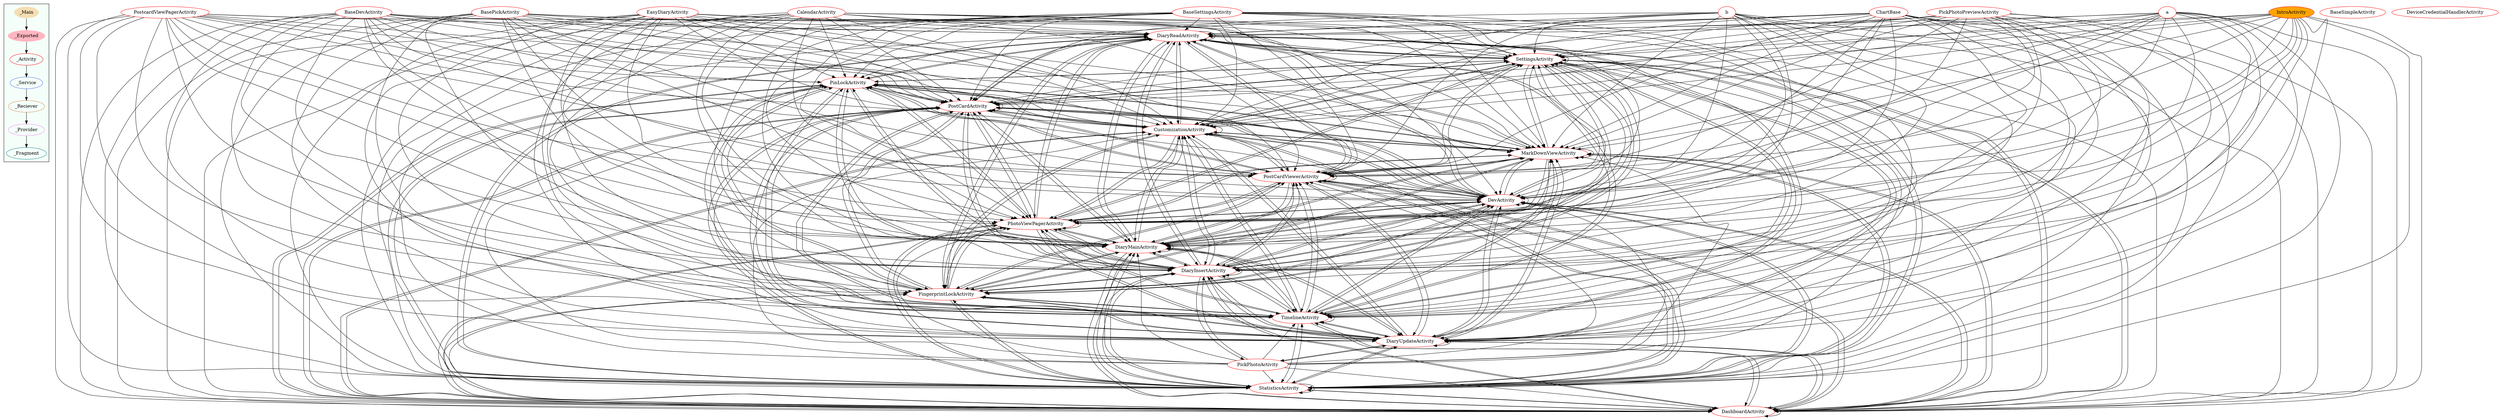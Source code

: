 digraph G {
subgraph cluster_legend{ 
bgcolor=mintcream;
_Activity[color = red];
_Service[color = royalblue];
_Provider[color = violet];
_Reciever[color = peru];
_Fragment[color = teal];
_Main[style=filled, fillcolor=wheat, color = mintcream];
_Exported[style=filled, fillcolor=lightpink, color = mintcream];
_Main -> _Exported -> _Activity -> _Service -> _Reciever -> _Provider -> _Fragment; 
}
DiaryReadActivity[color = red];
SettingsActivity[color = red];
DashboardActivity[color = red];
StatisticsActivity[color = red];
DiaryUpdateActivity[color = red];
TimelineActivity[color = red];
PostcardViewPagerActivity[color = red];
EasyDiaryActivity[color = red];
ChartBase[color = red];
CalendarActivity[color = red];
PickPhotoActivity[color = red];
FingerprintLockActivity[color = red];
DiaryInsertActivity[color = red];
DiaryMainActivity[color = red];
PhotoViewPagerActivity[color = red];
PickPhotoPreviewActivity[color = red];
BaseSimpleActivity[color = red];
DeviceCredentialHandlerActivity[color = red];
DevActivity[color = red];
PostCardViewerActivity[color = red];
IntroActivity[style=filled, fillcolor=orange, color = red];
MarkDownViewActivity[color = red];
b[color = red];
CustomizationActivity[color = red];
a[color = red];
CustomizationActivity[color = red];
BaseDevActivity[color = red];
BaseSettingsActivity[color = red];
PostCardActivity[color = red];
BasePickActivity[color = red];
PinLockActivity[color = red];

 DiaryReadActivity -> TimelineActivity
 DiaryReadActivity -> DiaryInsertActivity
 DiaryReadActivity -> DashboardActivity
 DiaryReadActivity -> SettingsActivity
 DiaryReadActivity -> StatisticsActivity
 DiaryReadActivity -> MarkDownViewActivity
 DiaryReadActivity -> DiaryMainActivity
 DiaryReadActivity -> PhotoViewPagerActivity
 DiaryReadActivity -> PostCardActivity
 DiaryReadActivity -> PinLockActivity
 DiaryReadActivity -> CustomizationActivity
 DiaryReadActivity -> DiaryUpdateActivity
 DiaryReadActivity -> FingerprintLockActivity
 DiaryReadActivity -> DiaryReadActivity
 DiaryReadActivity -> DevActivity
 DiaryReadActivity -> PostCardViewerActivity
 SettingsActivity -> DiaryReadActivity
 SettingsActivity -> SettingsActivity
 SettingsActivity -> DashboardActivity
 SettingsActivity -> PinLockActivity
 SettingsActivity -> PhotoViewPagerActivity
 SettingsActivity -> PostCardViewerActivity
 SettingsActivity -> PostCardActivity
 SettingsActivity -> DiaryMainActivity
 SettingsActivity -> DiaryInsertActivity
 SettingsActivity -> CustomizationActivity
 SettingsActivity -> MarkDownViewActivity
 SettingsActivity -> DevActivity
 SettingsActivity -> DiaryUpdateActivity
 SettingsActivity -> TimelineActivity
 SettingsActivity -> StatisticsActivity
 SettingsActivity -> FingerprintLockActivity
 DashboardActivity -> DiaryUpdateActivity
 DashboardActivity -> PostCardActivity
 DashboardActivity -> FingerprintLockActivity
 DashboardActivity -> SettingsActivity
 DashboardActivity -> DashboardActivity
 DashboardActivity -> StatisticsActivity
 DashboardActivity -> PinLockActivity
 DashboardActivity -> DiaryInsertActivity
 DashboardActivity -> TimelineActivity
 DashboardActivity -> DevActivity
 DashboardActivity -> DiaryMainActivity
 DashboardActivity -> DiaryReadActivity
 DashboardActivity -> PostCardViewerActivity
 DashboardActivity -> PhotoViewPagerActivity
 DashboardActivity -> MarkDownViewActivity
 DashboardActivity -> CustomizationActivity
 StatisticsActivity -> FingerprintLockActivity
 StatisticsActivity -> DevActivity
 StatisticsActivity -> DiaryMainActivity
 StatisticsActivity -> MarkDownViewActivity
 StatisticsActivity -> DiaryInsertActivity
 StatisticsActivity -> TimelineActivity
 StatisticsActivity -> PinLockActivity
 StatisticsActivity -> PhotoViewPagerActivity
 StatisticsActivity -> DashboardActivity
 StatisticsActivity -> StatisticsActivity
 StatisticsActivity -> PostCardActivity
 StatisticsActivity -> DiaryReadActivity
 StatisticsActivity -> SettingsActivity
 StatisticsActivity -> DiaryUpdateActivity
 StatisticsActivity -> CustomizationActivity
 StatisticsActivity -> PostCardViewerActivity
 DiaryUpdateActivity -> StatisticsActivity
 DiaryUpdateActivity -> PostCardActivity
 DiaryUpdateActivity -> PhotoViewPagerActivity
 DiaryUpdateActivity -> PinLockActivity
 DiaryUpdateActivity -> CustomizationActivity
 DiaryUpdateActivity -> PickPhotoActivity
 DiaryUpdateActivity -> MarkDownViewActivity
 DiaryUpdateActivity -> DiaryInsertActivity
 DiaryUpdateActivity -> DevActivity
 DiaryUpdateActivity -> DiaryMainActivity
 DiaryUpdateActivity -> PostCardViewerActivity
 DiaryUpdateActivity -> DashboardActivity
 DiaryUpdateActivity -> FingerprintLockActivity
 DiaryUpdateActivity -> DiaryReadActivity
 DiaryUpdateActivity -> SettingsActivity
 DiaryUpdateActivity -> DiaryUpdateActivity
 DiaryUpdateActivity -> TimelineActivity
 TimelineActivity -> PhotoViewPagerActivity
 TimelineActivity -> PinLockActivity
 TimelineActivity -> SettingsActivity
 TimelineActivity -> TimelineActivity
 TimelineActivity -> DiaryInsertActivity
 TimelineActivity -> DiaryReadActivity
 TimelineActivity -> DiaryMainActivity
 TimelineActivity -> DevActivity
 TimelineActivity -> PostCardViewerActivity
 TimelineActivity -> CustomizationActivity
 TimelineActivity -> DiaryUpdateActivity
 TimelineActivity -> MarkDownViewActivity
 TimelineActivity -> PostCardActivity
 TimelineActivity -> FingerprintLockActivity
 TimelineActivity -> DashboardActivity
 TimelineActivity -> StatisticsActivity
 PostcardViewPagerActivity -> CustomizationActivity
 PostcardViewPagerActivity -> StatisticsActivity
 PostcardViewPagerActivity -> PostCardActivity
 PostcardViewPagerActivity -> DiaryMainActivity
 PostcardViewPagerActivity -> PhotoViewPagerActivity
 PostcardViewPagerActivity -> MarkDownViewActivity
 PostcardViewPagerActivity -> DiaryInsertActivity
 PostcardViewPagerActivity -> PostCardViewerActivity
 PostcardViewPagerActivity -> PinLockActivity
 PostcardViewPagerActivity -> DevActivity
 PostcardViewPagerActivity -> DashboardActivity
 PostcardViewPagerActivity -> FingerprintLockActivity
 PostcardViewPagerActivity -> DiaryReadActivity
 PostcardViewPagerActivity -> SettingsActivity
 PostcardViewPagerActivity -> DiaryUpdateActivity
 PostcardViewPagerActivity -> TimelineActivity
 EasyDiaryActivity -> FingerprintLockActivity
 EasyDiaryActivity -> MarkDownViewActivity
 EasyDiaryActivity -> DevActivity
 EasyDiaryActivity -> PostCardViewerActivity
 EasyDiaryActivity -> CustomizationActivity
 EasyDiaryActivity -> DiaryInsertActivity
 EasyDiaryActivity -> DiaryMainActivity
 EasyDiaryActivity -> DiaryReadActivity
 EasyDiaryActivity -> DashboardActivity
 EasyDiaryActivity -> StatisticsActivity
 EasyDiaryActivity -> PhotoViewPagerActivity
 EasyDiaryActivity -> PostCardActivity
 EasyDiaryActivity -> PinLockActivity
 EasyDiaryActivity -> TimelineActivity
 EasyDiaryActivity -> DiaryUpdateActivity
 EasyDiaryActivity -> SettingsActivity
 ChartBase -> DevActivity
 ChartBase -> DiaryMainActivity
 ChartBase -> PostCardViewerActivity
 ChartBase -> PinLockActivity
 ChartBase -> CustomizationActivity
 ChartBase -> PhotoViewPagerActivity
 ChartBase -> MarkDownViewActivity
 ChartBase -> DiaryInsertActivity
 ChartBase -> StatisticsActivity
 ChartBase -> PostCardActivity
 ChartBase -> DashboardActivity
 ChartBase -> DiaryReadActivity
 ChartBase -> SettingsActivity
 ChartBase -> DiaryUpdateActivity
 ChartBase -> FingerprintLockActivity
 ChartBase -> TimelineActivity
 CalendarActivity -> DiaryMainActivity
 CalendarActivity -> PostCardViewerActivity
 CalendarActivity -> DevActivity
 CalendarActivity -> PinLockActivity
 CalendarActivity -> CustomizationActivity
 CalendarActivity -> PhotoViewPagerActivity
 CalendarActivity -> MarkDownViewActivity
 CalendarActivity -> DiaryInsertActivity
 CalendarActivity -> PostCardActivity
 CalendarActivity -> StatisticsActivity
 CalendarActivity -> DiaryReadActivity
 CalendarActivity -> TimelineActivity
 CalendarActivity -> DashboardActivity
 CalendarActivity -> SettingsActivity
 CalendarActivity -> DiaryUpdateActivity
 CalendarActivity -> FingerprintLockActivity
 PickPhotoActivity -> PhotoViewPagerActivity
 PickPhotoActivity -> DashboardActivity
 PickPhotoActivity -> PostCardActivity
 PickPhotoActivity -> DiaryMainActivity
 PickPhotoActivity -> DiaryInsertActivity
 PickPhotoActivity -> MarkDownViewActivity
 PickPhotoActivity -> CustomizationActivity
 PickPhotoActivity -> StatisticsActivity
 PickPhotoActivity -> DevActivity
 PickPhotoActivity -> PostCardViewerActivity
 PickPhotoActivity -> DiaryReadActivity
 PickPhotoActivity -> SettingsActivity
 PickPhotoActivity -> TimelineActivity
 PickPhotoActivity -> DiaryUpdateActivity
 FingerprintLockActivity -> StatisticsActivity
 FingerprintLockActivity -> PostCardActivity
 FingerprintLockActivity -> DiaryReadActivity
 FingerprintLockActivity -> SettingsActivity
 FingerprintLockActivity -> DiaryUpdateActivity
 FingerprintLockActivity -> PinLockActivity
 FingerprintLockActivity -> PhotoViewPagerActivity
 FingerprintLockActivity -> DashboardActivity
 FingerprintLockActivity -> DevActivity
 FingerprintLockActivity -> DiaryMainActivity
 FingerprintLockActivity -> TimelineActivity
 FingerprintLockActivity -> MarkDownViewActivity
 FingerprintLockActivity -> DiaryInsertActivity
 FingerprintLockActivity -> CustomizationActivity
 FingerprintLockActivity -> PostCardViewerActivity
 DiaryInsertActivity -> DiaryUpdateActivity
 DiaryInsertActivity -> PostCardActivity
 DiaryInsertActivity -> PickPhotoActivity
 DiaryInsertActivity -> MarkDownViewActivity
 DiaryInsertActivity -> CustomizationActivity
 DiaryInsertActivity -> TimelineActivity
 DiaryInsertActivity -> DiaryInsertActivity
 DiaryInsertActivity -> PhotoViewPagerActivity
 DiaryInsertActivity -> DiaryMainActivity
 DiaryInsertActivity -> PinLockActivity
 DiaryInsertActivity -> DevActivity
 DiaryInsertActivity -> PostCardViewerActivity
 DiaryInsertActivity -> FingerprintLockActivity
 DiaryInsertActivity -> DiaryReadActivity
 DiaryInsertActivity -> SettingsActivity
 DiaryInsertActivity -> DashboardActivity
 DiaryInsertActivity -> StatisticsActivity
 DiaryMainActivity -> CustomizationActivity
 DiaryMainActivity -> DiaryUpdateActivity
 DiaryMainActivity -> MarkDownViewActivity
 DiaryMainActivity -> DevActivity
 DiaryMainActivity -> PinLockActivity
 DiaryMainActivity -> TimelineActivity
 DiaryMainActivity -> PhotoViewPagerActivity
 DiaryMainActivity -> DiaryReadActivity
 DiaryMainActivity -> SettingsActivity
 DiaryMainActivity -> PostCardViewerActivity
 DiaryMainActivity -> DiaryInsertActivity
 DiaryMainActivity -> DiaryMainActivity
 DiaryMainActivity -> PostCardActivity
 DiaryMainActivity -> FingerprintLockActivity
 DiaryMainActivity -> DashboardActivity
 DiaryMainActivity -> StatisticsActivity
 PhotoViewPagerActivity -> MarkDownViewActivity
 PhotoViewPagerActivity -> DevActivity
 PhotoViewPagerActivity -> PostCardViewerActivity
 PhotoViewPagerActivity -> DiaryInsertActivity
 PhotoViewPagerActivity -> DiaryMainActivity
 PhotoViewPagerActivity -> CustomizationActivity
 PhotoViewPagerActivity -> DiaryReadActivity
 PhotoViewPagerActivity -> SettingsActivity
 PhotoViewPagerActivity -> DashboardActivity
 PhotoViewPagerActivity -> PostCardActivity
 PhotoViewPagerActivity -> PhotoViewPagerActivity
 PhotoViewPagerActivity -> PinLockActivity
 PhotoViewPagerActivity -> TimelineActivity
 PhotoViewPagerActivity -> DiaryUpdateActivity
 PhotoViewPagerActivity -> StatisticsActivity
 PhotoViewPagerActivity -> FingerprintLockActivity
 PickPhotoPreviewActivity -> DiaryUpdateActivity
 PickPhotoPreviewActivity -> StatisticsActivity
 PickPhotoPreviewActivity -> PostCardActivity
 PickPhotoPreviewActivity -> DashboardActivity
 PickPhotoPreviewActivity -> DiaryReadActivity
 PickPhotoPreviewActivity -> TimelineActivity
 PickPhotoPreviewActivity -> SettingsActivity
 PickPhotoPreviewActivity -> DiaryMainActivity
 PickPhotoPreviewActivity -> DevActivity
 PickPhotoPreviewActivity -> PostCardViewerActivity
 PickPhotoPreviewActivity -> PhotoViewPagerActivity
 PickPhotoPreviewActivity -> CustomizationActivity
 PickPhotoPreviewActivity -> MarkDownViewActivity
 PickPhotoPreviewActivity -> DiaryInsertActivity
 DevActivity -> MarkDownViewActivity
 DevActivity -> FingerprintLockActivity
 DevActivity -> PinLockActivity
 DevActivity -> DiaryInsertActivity
 DevActivity -> DiaryMainActivity
 DevActivity -> PhotoViewPagerActivity
 DevActivity -> PostCardActivity
 DevActivity -> StatisticsActivity
 DevActivity -> SettingsActivity
 DevActivity -> DashboardActivity
 DevActivity -> CustomizationActivity
 DevActivity -> DiaryUpdateActivity
 DevActivity -> TimelineActivity
 DevActivity -> PostCardViewerActivity
 DevActivity -> DiaryReadActivity
 DevActivity -> DevActivity
 PostCardViewerActivity -> PinLockActivity
 PostCardViewerActivity -> TimelineActivity
 PostCardViewerActivity -> PhotoViewPagerActivity
 PostCardViewerActivity -> DashboardActivity
 PostCardViewerActivity -> DiaryReadActivity
 PostCardViewerActivity -> PostCardViewerActivity
 PostCardViewerActivity -> DevActivity
 PostCardViewerActivity -> PostCardActivity
 PostCardViewerActivity -> DiaryMainActivity
 PostCardViewerActivity -> MarkDownViewActivity
 PostCardViewerActivity -> DiaryInsertActivity
 PostCardViewerActivity -> CustomizationActivity
 PostCardViewerActivity -> StatisticsActivity
 PostCardViewerActivity -> SettingsActivity
 PostCardViewerActivity -> DiaryUpdateActivity
 PostCardViewerActivity -> FingerprintLockActivity
 IntroActivity -> TimelineActivity
 IntroActivity -> DiaryInsertActivity
 IntroActivity -> DevActivity
 IntroActivity -> DiaryMainActivity
 IntroActivity -> PostCardViewerActivity
 IntroActivity -> DiaryReadActivity
 IntroActivity -> PhotoViewPagerActivity
 IntroActivity -> SettingsActivity
 IntroActivity -> DashboardActivity
 IntroActivity -> StatisticsActivity
 IntroActivity -> CustomizationActivity
 IntroActivity -> DiaryUpdateActivity
 IntroActivity -> PostCardActivity
 IntroActivity -> MarkDownViewActivity
 MarkDownViewActivity -> StatisticsActivity
 MarkDownViewActivity -> PostCardActivity
 MarkDownViewActivity -> SettingsActivity
 MarkDownViewActivity -> DiaryUpdateActivity
 MarkDownViewActivity -> DiaryReadActivity
 MarkDownViewActivity -> CustomizationActivity
 MarkDownViewActivity -> DevActivity
 MarkDownViewActivity -> DiaryMainActivity
 MarkDownViewActivity -> PostCardViewerActivity
 MarkDownViewActivity -> FingerprintLockActivity
 MarkDownViewActivity -> MarkDownViewActivity
 MarkDownViewActivity -> TimelineActivity
 MarkDownViewActivity -> DiaryInsertActivity
 MarkDownViewActivity -> DashboardActivity
 MarkDownViewActivity -> PinLockActivity
 MarkDownViewActivity -> PhotoViewPagerActivity
 b -> MarkDownViewActivity
 b -> DiaryInsertActivity
 b -> DiaryMainActivity
 b -> PhotoViewPagerActivity
 b -> PostCardActivity
 b -> StatisticsActivity
 b -> SettingsActivity
 b -> DashboardActivity
 b -> CustomizationActivity
 b -> TimelineActivity
 b -> DiaryReadActivity
 b -> DiaryUpdateActivity
 b -> PostCardViewerActivity
 b -> DevActivity
 a -> MarkDownViewActivity
 a -> CustomizationActivity
 a -> DiaryInsertActivity
 a -> DiaryMainActivity
 a -> PostCardActivity
 a -> PhotoViewPagerActivity
 a -> SettingsActivity
 a -> DashboardActivity
 a -> StatisticsActivity
 a -> TimelineActivity
 a -> DiaryUpdateActivity
 a -> DevActivity
 a -> PostCardViewerActivity
 a -> DiaryReadActivity
 CustomizationActivity -> MarkDownViewActivity
 CustomizationActivity -> CustomizationActivity
 CustomizationActivity -> FingerprintLockActivity
 CustomizationActivity -> DiaryMainActivity
 CustomizationActivity -> StatisticsActivity
 CustomizationActivity -> DiaryInsertActivity
 CustomizationActivity -> PostCardActivity
 CustomizationActivity -> PinLockActivity
 CustomizationActivity -> DashboardActivity
 CustomizationActivity -> PhotoViewPagerActivity
 CustomizationActivity -> DiaryReadActivity
 CustomizationActivity -> TimelineActivity
 CustomizationActivity -> SettingsActivity
 CustomizationActivity -> DevActivity
 CustomizationActivity -> DiaryUpdateActivity
 CustomizationActivity -> PostCardViewerActivity
 BaseDevActivity -> DevActivity
 BaseDevActivity -> FingerprintLockActivity
 BaseDevActivity -> PinLockActivity
 BaseDevActivity -> CustomizationActivity
 BaseDevActivity -> MarkDownViewActivity
 BaseDevActivity -> DiaryInsertActivity
 BaseDevActivity -> PhotoViewPagerActivity
 BaseDevActivity -> DiaryMainActivity
 BaseDevActivity -> PostCardActivity
 BaseDevActivity -> DashboardActivity
 BaseDevActivity -> StatisticsActivity
 BaseDevActivity -> TimelineActivity
 BaseDevActivity -> DiaryReadActivity
 BaseDevActivity -> SettingsActivity
 BaseDevActivity -> DiaryUpdateActivity
 BaseDevActivity -> PostCardViewerActivity
 BaseSettingsActivity -> DiaryUpdateActivity
 BaseSettingsActivity -> StatisticsActivity
 BaseSettingsActivity -> CustomizationActivity
 BaseSettingsActivity -> FingerprintLockActivity
 BaseSettingsActivity -> DiaryReadActivity
 BaseSettingsActivity -> SettingsActivity
 BaseSettingsActivity -> DevActivity
 BaseSettingsActivity -> PostCardViewerActivity
 BaseSettingsActivity -> TimelineActivity
 BaseSettingsActivity -> DiaryInsertActivity
 BaseSettingsActivity -> DashboardActivity
 BaseSettingsActivity -> MarkDownViewActivity
 BaseSettingsActivity -> PhotoViewPagerActivity
 BaseSettingsActivity -> DiaryMainActivity
 BaseSettingsActivity -> PinLockActivity
 BaseSettingsActivity -> PostCardActivity
 PostCardActivity -> DevActivity
 PostCardActivity -> FingerprintLockActivity
 PostCardActivity -> PinLockActivity
 PostCardActivity -> CustomizationActivity
 PostCardActivity -> MarkDownViewActivity
 PostCardActivity -> DiaryInsertActivity
 PostCardActivity -> PhotoViewPagerActivity
 PostCardActivity -> DiaryMainActivity
 PostCardActivity -> PostCardActivity
 PostCardActivity -> DashboardActivity
 PostCardActivity -> StatisticsActivity
 PostCardActivity -> TimelineActivity
 PostCardActivity -> SettingsActivity
 PostCardActivity -> DiaryUpdateActivity
 PostCardActivity -> PostCardViewerActivity
 PostCardActivity -> DiaryReadActivity
 BasePickActivity -> MarkDownViewActivity
 BasePickActivity -> DevActivity
 BasePickActivity -> DiaryMainActivity
 BasePickActivity -> PostCardViewerActivity
 BasePickActivity -> DiaryInsertActivity
 BasePickActivity -> CustomizationActivity
 BasePickActivity -> DiaryReadActivity
 BasePickActivity -> SettingsActivity
 BasePickActivity -> PostCardActivity
 BasePickActivity -> PhotoViewPagerActivity
 BasePickActivity -> DiaryUpdateActivity
 BasePickActivity -> TimelineActivity
 BasePickActivity -> StatisticsActivity
 BasePickActivity -> DashboardActivity
 PinLockActivity -> DiaryUpdateActivity
 PinLockActivity -> StatisticsActivity
 PinLockActivity -> CustomizationActivity
 PinLockActivity -> MarkDownViewActivity
 PinLockActivity -> DiaryMainActivity
 PinLockActivity -> PostCardActivity
 PinLockActivity -> PhotoViewPagerActivity
 PinLockActivity -> DiaryInsertActivity
 PinLockActivity -> TimelineActivity
 PinLockActivity -> DashboardActivity
 PinLockActivity -> FingerprintLockActivity
 PinLockActivity -> SettingsActivity
 PinLockActivity -> DevActivity
 PinLockActivity -> DiaryReadActivity
 PinLockActivity -> PostCardViewerActivity
}